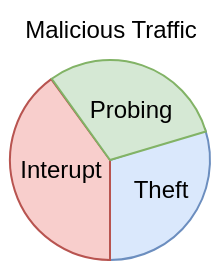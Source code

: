 <mxfile version="24.2.3" type="github">
  <diagram name="Page-1" id="3XFXZ_c4mBn2fq71TLqU">
    <mxGraphModel dx="1191" dy="587" grid="1" gridSize="10" guides="1" tooltips="1" connect="1" arrows="1" fold="1" page="1" pageScale="1" pageWidth="850" pageHeight="1100" math="0" shadow="0">
      <root>
        <mxCell id="0" />
        <mxCell id="1" parent="0" />
        <mxCell id="m-7SRx7z9iKWSsiBIJ_J-7" value="" style="verticalLabelPosition=bottom;verticalAlign=top;html=1;shape=mxgraph.basic.pie;startAngle=0.2;endAngle=0.503;fillColor=#dae8fc;strokeColor=#6c8ebf;" vertex="1" parent="1">
          <mxGeometry x="370" y="260" width="100" height="100" as="geometry" />
        </mxCell>
        <mxCell id="m-7SRx7z9iKWSsiBIJ_J-8" value="" style="verticalLabelPosition=bottom;verticalAlign=top;html=1;shape=mxgraph.basic.pie;startAngle=0.5;endAngle=0.9;fillColor=#f8cecc;strokeColor=#b85450;" vertex="1" parent="1">
          <mxGeometry x="370" y="260" width="100" height="100" as="geometry" />
        </mxCell>
        <mxCell id="m-7SRx7z9iKWSsiBIJ_J-9" value="" style="verticalLabelPosition=bottom;verticalAlign=top;html=1;shape=mxgraph.basic.pie;startAngle=0.901;endAngle=0.204;fillColor=#d5e8d4;strokeColor=#82b366;" vertex="1" parent="1">
          <mxGeometry x="370" y="260" width="100" height="100" as="geometry" />
        </mxCell>
        <mxCell id="m-7SRx7z9iKWSsiBIJ_J-10" value="Probing" style="text;html=1;align=center;verticalAlign=middle;resizable=0;points=[];autosize=1;strokeColor=none;fillColor=none;" vertex="1" parent="1">
          <mxGeometry x="400" y="270" width="60" height="30" as="geometry" />
        </mxCell>
        <mxCell id="m-7SRx7z9iKWSsiBIJ_J-11" value="Interupt" style="text;html=1;align=center;verticalAlign=middle;resizable=0;points=[];autosize=1;strokeColor=none;fillColor=none;" vertex="1" parent="1">
          <mxGeometry x="365" y="300" width="60" height="30" as="geometry" />
        </mxCell>
        <mxCell id="m-7SRx7z9iKWSsiBIJ_J-12" value="Theft" style="text;html=1;align=center;verticalAlign=middle;resizable=0;points=[];autosize=1;strokeColor=none;fillColor=none;" vertex="1" parent="1">
          <mxGeometry x="420" y="310" width="50" height="30" as="geometry" />
        </mxCell>
        <mxCell id="m-7SRx7z9iKWSsiBIJ_J-14" value="Malicious Traffic" style="text;html=1;align=center;verticalAlign=middle;resizable=0;points=[];autosize=1;strokeColor=none;fillColor=none;" vertex="1" parent="1">
          <mxGeometry x="365" y="230" width="110" height="30" as="geometry" />
        </mxCell>
      </root>
    </mxGraphModel>
  </diagram>
</mxfile>
